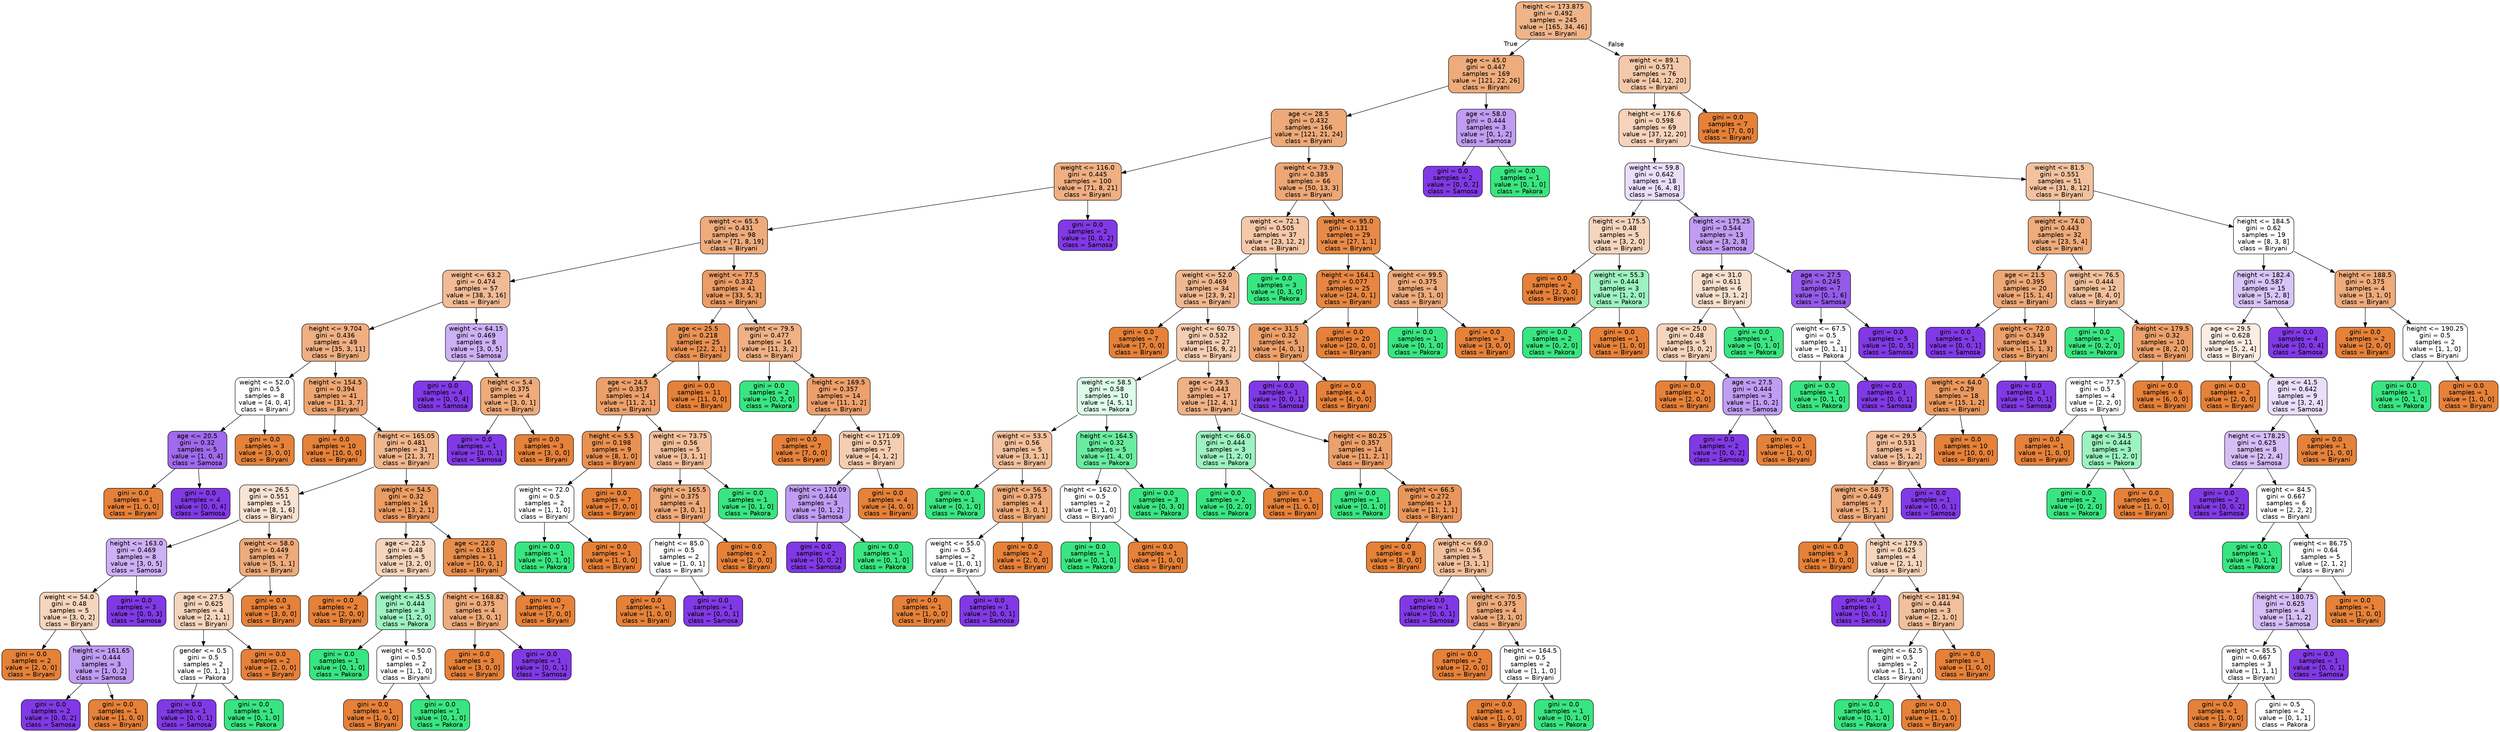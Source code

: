 digraph Tree {
node [shape=box, style="filled, rounded", color="black", fontname=helvetica] ;
edge [fontname=helvetica] ;
0 [label="height <= 173.875\ngini = 0.492\nsamples = 245\nvalue = [165, 34, 46]\nclass = Biryani", fillcolor="#efb489"] ;
1 [label="age <= 45.0\ngini = 0.447\nsamples = 169\nvalue = [121, 22, 26]\nclass = Biryani", fillcolor="#eeab7b"] ;
0 -> 1 [labeldistance=2.5, labelangle=45, headlabel="True"] ;
2 [label="age <= 28.5\ngini = 0.432\nsamples = 166\nvalue = [121, 21, 24]\nclass = Biryani", fillcolor="#eda978"] ;
1 -> 2 ;
3 [label="weight <= 116.0\ngini = 0.445\nsamples = 100\nvalue = [71, 8, 21]\nclass = Biryani", fillcolor="#efaf82"] ;
2 -> 3 ;
4 [label="weight <= 65.5\ngini = 0.431\nsamples = 98\nvalue = [71, 8, 19]\nclass = Biryani", fillcolor="#eeac7d"] ;
3 -> 4 ;
5 [label="weight <= 63.2\ngini = 0.474\nsamples = 57\nvalue = [38, 3, 16]\nclass = Biryani", fillcolor="#f1bb95"] ;
4 -> 5 ;
6 [label="height <= 9.704\ngini = 0.436\nsamples = 49\nvalue = [35, 3, 11]\nclass = Biryani", fillcolor="#efaf82"] ;
5 -> 6 ;
7 [label="weight <= 52.0\ngini = 0.5\nsamples = 8\nvalue = [4, 0, 4]\nclass = Biryani", fillcolor="#ffffff"] ;
6 -> 7 ;
8 [label="age <= 20.5\ngini = 0.32\nsamples = 5\nvalue = [1, 0, 4]\nclass = Samosa", fillcolor="#a06aec"] ;
7 -> 8 ;
9 [label="gini = 0.0\nsamples = 1\nvalue = [1, 0, 0]\nclass = Biryani", fillcolor="#e58139"] ;
8 -> 9 ;
10 [label="gini = 0.0\nsamples = 4\nvalue = [0, 0, 4]\nclass = Samosa", fillcolor="#8139e5"] ;
8 -> 10 ;
11 [label="gini = 0.0\nsamples = 3\nvalue = [3, 0, 0]\nclass = Biryani", fillcolor="#e58139"] ;
7 -> 11 ;
12 [label="height <= 154.5\ngini = 0.394\nsamples = 41\nvalue = [31, 3, 7]\nclass = Biryani", fillcolor="#eda673"] ;
6 -> 12 ;
13 [label="gini = 0.0\nsamples = 10\nvalue = [10, 0, 0]\nclass = Biryani", fillcolor="#e58139"] ;
12 -> 13 ;
14 [label="height <= 165.05\ngini = 0.481\nsamples = 31\nvalue = [21, 3, 7]\nclass = Biryani", fillcolor="#f0b68c"] ;
12 -> 14 ;
15 [label="age <= 26.5\ngini = 0.551\nsamples = 15\nvalue = [8, 1, 6]\nclass = Biryani", fillcolor="#f9e3d3"] ;
14 -> 15 ;
16 [label="height <= 163.0\ngini = 0.469\nsamples = 8\nvalue = [3, 0, 5]\nclass = Samosa", fillcolor="#cdb0f5"] ;
15 -> 16 ;
17 [label="weight <= 54.0\ngini = 0.48\nsamples = 5\nvalue = [3, 0, 2]\nclass = Biryani", fillcolor="#f6d5bd"] ;
16 -> 17 ;
18 [label="gini = 0.0\nsamples = 2\nvalue = [2, 0, 0]\nclass = Biryani", fillcolor="#e58139"] ;
17 -> 18 ;
19 [label="height <= 161.65\ngini = 0.444\nsamples = 3\nvalue = [1, 0, 2]\nclass = Samosa", fillcolor="#c09cf2"] ;
17 -> 19 ;
20 [label="gini = 0.0\nsamples = 2\nvalue = [0, 0, 2]\nclass = Samosa", fillcolor="#8139e5"] ;
19 -> 20 ;
21 [label="gini = 0.0\nsamples = 1\nvalue = [1, 0, 0]\nclass = Biryani", fillcolor="#e58139"] ;
19 -> 21 ;
22 [label="gini = 0.0\nsamples = 3\nvalue = [0, 0, 3]\nclass = Samosa", fillcolor="#8139e5"] ;
16 -> 22 ;
23 [label="weight <= 58.0\ngini = 0.449\nsamples = 7\nvalue = [5, 1, 1]\nclass = Biryani", fillcolor="#eeab7b"] ;
15 -> 23 ;
24 [label="age <= 27.5\ngini = 0.625\nsamples = 4\nvalue = [2, 1, 1]\nclass = Biryani", fillcolor="#f6d5bd"] ;
23 -> 24 ;
25 [label="gender <= 0.5\ngini = 0.5\nsamples = 2\nvalue = [0, 1, 1]\nclass = Pakora", fillcolor="#ffffff"] ;
24 -> 25 ;
26 [label="gini = 0.0\nsamples = 1\nvalue = [0, 0, 1]\nclass = Samosa", fillcolor="#8139e5"] ;
25 -> 26 ;
27 [label="gini = 0.0\nsamples = 1\nvalue = [0, 1, 0]\nclass = Pakora", fillcolor="#39e581"] ;
25 -> 27 ;
28 [label="gini = 0.0\nsamples = 2\nvalue = [2, 0, 0]\nclass = Biryani", fillcolor="#e58139"] ;
24 -> 28 ;
29 [label="gini = 0.0\nsamples = 3\nvalue = [3, 0, 0]\nclass = Biryani", fillcolor="#e58139"] ;
23 -> 29 ;
30 [label="weight <= 54.5\ngini = 0.32\nsamples = 16\nvalue = [13, 2, 1]\nclass = Biryani", fillcolor="#eb9c63"] ;
14 -> 30 ;
31 [label="age <= 22.5\ngini = 0.48\nsamples = 5\nvalue = [3, 2, 0]\nclass = Biryani", fillcolor="#f6d5bd"] ;
30 -> 31 ;
32 [label="gini = 0.0\nsamples = 2\nvalue = [2, 0, 0]\nclass = Biryani", fillcolor="#e58139"] ;
31 -> 32 ;
33 [label="weight <= 45.5\ngini = 0.444\nsamples = 3\nvalue = [1, 2, 0]\nclass = Pakora", fillcolor="#9cf2c0"] ;
31 -> 33 ;
34 [label="gini = 0.0\nsamples = 1\nvalue = [0, 1, 0]\nclass = Pakora", fillcolor="#39e581"] ;
33 -> 34 ;
35 [label="weight <= 50.0\ngini = 0.5\nsamples = 2\nvalue = [1, 1, 0]\nclass = Biryani", fillcolor="#ffffff"] ;
33 -> 35 ;
36 [label="gini = 0.0\nsamples = 1\nvalue = [1, 0, 0]\nclass = Biryani", fillcolor="#e58139"] ;
35 -> 36 ;
37 [label="gini = 0.0\nsamples = 1\nvalue = [0, 1, 0]\nclass = Pakora", fillcolor="#39e581"] ;
35 -> 37 ;
38 [label="age <= 22.0\ngini = 0.165\nsamples = 11\nvalue = [10, 0, 1]\nclass = Biryani", fillcolor="#e88e4d"] ;
30 -> 38 ;
39 [label="height <= 168.82\ngini = 0.375\nsamples = 4\nvalue = [3, 0, 1]\nclass = Biryani", fillcolor="#eeab7b"] ;
38 -> 39 ;
40 [label="gini = 0.0\nsamples = 3\nvalue = [3, 0, 0]\nclass = Biryani", fillcolor="#e58139"] ;
39 -> 40 ;
41 [label="gini = 0.0\nsamples = 1\nvalue = [0, 0, 1]\nclass = Samosa", fillcolor="#8139e5"] ;
39 -> 41 ;
42 [label="gini = 0.0\nsamples = 7\nvalue = [7, 0, 0]\nclass = Biryani", fillcolor="#e58139"] ;
38 -> 42 ;
43 [label="weight <= 64.15\ngini = 0.469\nsamples = 8\nvalue = [3, 0, 5]\nclass = Samosa", fillcolor="#cdb0f5"] ;
5 -> 43 ;
44 [label="gini = 0.0\nsamples = 4\nvalue = [0, 0, 4]\nclass = Samosa", fillcolor="#8139e5"] ;
43 -> 44 ;
45 [label="height <= 5.4\ngini = 0.375\nsamples = 4\nvalue = [3, 0, 1]\nclass = Biryani", fillcolor="#eeab7b"] ;
43 -> 45 ;
46 [label="gini = 0.0\nsamples = 1\nvalue = [0, 0, 1]\nclass = Samosa", fillcolor="#8139e5"] ;
45 -> 46 ;
47 [label="gini = 0.0\nsamples = 3\nvalue = [3, 0, 0]\nclass = Biryani", fillcolor="#e58139"] ;
45 -> 47 ;
48 [label="weight <= 77.5\ngini = 0.332\nsamples = 41\nvalue = [33, 5, 3]\nclass = Biryani", fillcolor="#eb9d65"] ;
4 -> 48 ;
49 [label="age <= 25.5\ngini = 0.218\nsamples = 25\nvalue = [22, 2, 1]\nclass = Biryani", fillcolor="#e89153"] ;
48 -> 49 ;
50 [label="age <= 24.5\ngini = 0.357\nsamples = 14\nvalue = [11, 2, 1]\nclass = Biryani", fillcolor="#eca06b"] ;
49 -> 50 ;
51 [label="height <= 5.5\ngini = 0.198\nsamples = 9\nvalue = [8, 1, 0]\nclass = Biryani", fillcolor="#e89152"] ;
50 -> 51 ;
52 [label="weight <= 72.0\ngini = 0.5\nsamples = 2\nvalue = [1, 1, 0]\nclass = Biryani", fillcolor="#ffffff"] ;
51 -> 52 ;
53 [label="gini = 0.0\nsamples = 1\nvalue = [0, 1, 0]\nclass = Pakora", fillcolor="#39e581"] ;
52 -> 53 ;
54 [label="gini = 0.0\nsamples = 1\nvalue = [1, 0, 0]\nclass = Biryani", fillcolor="#e58139"] ;
52 -> 54 ;
55 [label="gini = 0.0\nsamples = 7\nvalue = [7, 0, 0]\nclass = Biryani", fillcolor="#e58139"] ;
51 -> 55 ;
56 [label="weight <= 73.75\ngini = 0.56\nsamples = 5\nvalue = [3, 1, 1]\nclass = Biryani", fillcolor="#f2c09c"] ;
50 -> 56 ;
57 [label="height <= 165.5\ngini = 0.375\nsamples = 4\nvalue = [3, 0, 1]\nclass = Biryani", fillcolor="#eeab7b"] ;
56 -> 57 ;
58 [label="height <= 85.0\ngini = 0.5\nsamples = 2\nvalue = [1, 0, 1]\nclass = Biryani", fillcolor="#ffffff"] ;
57 -> 58 ;
59 [label="gini = 0.0\nsamples = 1\nvalue = [1, 0, 0]\nclass = Biryani", fillcolor="#e58139"] ;
58 -> 59 ;
60 [label="gini = 0.0\nsamples = 1\nvalue = [0, 0, 1]\nclass = Samosa", fillcolor="#8139e5"] ;
58 -> 60 ;
61 [label="gini = 0.0\nsamples = 2\nvalue = [2, 0, 0]\nclass = Biryani", fillcolor="#e58139"] ;
57 -> 61 ;
62 [label="gini = 0.0\nsamples = 1\nvalue = [0, 1, 0]\nclass = Pakora", fillcolor="#39e581"] ;
56 -> 62 ;
63 [label="gini = 0.0\nsamples = 11\nvalue = [11, 0, 0]\nclass = Biryani", fillcolor="#e58139"] ;
49 -> 63 ;
64 [label="weight <= 79.5\ngini = 0.477\nsamples = 16\nvalue = [11, 3, 2]\nclass = Biryani", fillcolor="#efb185"] ;
48 -> 64 ;
65 [label="gini = 0.0\nsamples = 2\nvalue = [0, 2, 0]\nclass = Pakora", fillcolor="#39e581"] ;
64 -> 65 ;
66 [label="height <= 169.5\ngini = 0.357\nsamples = 14\nvalue = [11, 1, 2]\nclass = Biryani", fillcolor="#eca06b"] ;
64 -> 66 ;
67 [label="gini = 0.0\nsamples = 7\nvalue = [7, 0, 0]\nclass = Biryani", fillcolor="#e58139"] ;
66 -> 67 ;
68 [label="height <= 171.09\ngini = 0.571\nsamples = 7\nvalue = [4, 1, 2]\nclass = Biryani", fillcolor="#f5cdb0"] ;
66 -> 68 ;
69 [label="height <= 170.09\ngini = 0.444\nsamples = 3\nvalue = [0, 1, 2]\nclass = Samosa", fillcolor="#c09cf2"] ;
68 -> 69 ;
70 [label="gini = 0.0\nsamples = 2\nvalue = [0, 0, 2]\nclass = Samosa", fillcolor="#8139e5"] ;
69 -> 70 ;
71 [label="gini = 0.0\nsamples = 1\nvalue = [0, 1, 0]\nclass = Pakora", fillcolor="#39e581"] ;
69 -> 71 ;
72 [label="gini = 0.0\nsamples = 4\nvalue = [4, 0, 0]\nclass = Biryani", fillcolor="#e58139"] ;
68 -> 72 ;
73 [label="gini = 0.0\nsamples = 2\nvalue = [0, 0, 2]\nclass = Samosa", fillcolor="#8139e5"] ;
3 -> 73 ;
74 [label="weight <= 73.9\ngini = 0.385\nsamples = 66\nvalue = [50, 13, 3]\nclass = Biryani", fillcolor="#eda775"] ;
2 -> 74 ;
75 [label="weight <= 72.1\ngini = 0.505\nsamples = 37\nvalue = [23, 12, 2]\nclass = Biryani", fillcolor="#f4c8a8"] ;
74 -> 75 ;
76 [label="weight <= 52.0\ngini = 0.469\nsamples = 34\nvalue = [23, 9, 2]\nclass = Biryani", fillcolor="#f0b890"] ;
75 -> 76 ;
77 [label="gini = 0.0\nsamples = 7\nvalue = [7, 0, 0]\nclass = Biryani", fillcolor="#e58139"] ;
76 -> 77 ;
78 [label="weight <= 60.75\ngini = 0.532\nsamples = 27\nvalue = [16, 9, 2]\nclass = Biryani", fillcolor="#f5ceb2"] ;
76 -> 78 ;
79 [label="weight <= 58.5\ngini = 0.58\nsamples = 10\nvalue = [4, 5, 1]\nclass = Pakora", fillcolor="#defbea"] ;
78 -> 79 ;
80 [label="weight <= 53.5\ngini = 0.56\nsamples = 5\nvalue = [3, 1, 1]\nclass = Biryani", fillcolor="#f2c09c"] ;
79 -> 80 ;
81 [label="gini = 0.0\nsamples = 1\nvalue = [0, 1, 0]\nclass = Pakora", fillcolor="#39e581"] ;
80 -> 81 ;
82 [label="weight <= 56.5\ngini = 0.375\nsamples = 4\nvalue = [3, 0, 1]\nclass = Biryani", fillcolor="#eeab7b"] ;
80 -> 82 ;
83 [label="weight <= 55.0\ngini = 0.5\nsamples = 2\nvalue = [1, 0, 1]\nclass = Biryani", fillcolor="#ffffff"] ;
82 -> 83 ;
84 [label="gini = 0.0\nsamples = 1\nvalue = [1, 0, 0]\nclass = Biryani", fillcolor="#e58139"] ;
83 -> 84 ;
85 [label="gini = 0.0\nsamples = 1\nvalue = [0, 0, 1]\nclass = Samosa", fillcolor="#8139e5"] ;
83 -> 85 ;
86 [label="gini = 0.0\nsamples = 2\nvalue = [2, 0, 0]\nclass = Biryani", fillcolor="#e58139"] ;
82 -> 86 ;
87 [label="height <= 164.5\ngini = 0.32\nsamples = 5\nvalue = [1, 4, 0]\nclass = Pakora", fillcolor="#6aeca0"] ;
79 -> 87 ;
88 [label="height <= 162.0\ngini = 0.5\nsamples = 2\nvalue = [1, 1, 0]\nclass = Biryani", fillcolor="#ffffff"] ;
87 -> 88 ;
89 [label="gini = 0.0\nsamples = 1\nvalue = [0, 1, 0]\nclass = Pakora", fillcolor="#39e581"] ;
88 -> 89 ;
90 [label="gini = 0.0\nsamples = 1\nvalue = [1, 0, 0]\nclass = Biryani", fillcolor="#e58139"] ;
88 -> 90 ;
91 [label="gini = 0.0\nsamples = 3\nvalue = [0, 3, 0]\nclass = Pakora", fillcolor="#39e581"] ;
87 -> 91 ;
92 [label="age <= 29.5\ngini = 0.443\nsamples = 17\nvalue = [12, 4, 1]\nclass = Biryani", fillcolor="#efb185"] ;
78 -> 92 ;
93 [label="weight <= 66.0\ngini = 0.444\nsamples = 3\nvalue = [1, 2, 0]\nclass = Pakora", fillcolor="#9cf2c0"] ;
92 -> 93 ;
94 [label="gini = 0.0\nsamples = 2\nvalue = [0, 2, 0]\nclass = Pakora", fillcolor="#39e581"] ;
93 -> 94 ;
95 [label="gini = 0.0\nsamples = 1\nvalue = [1, 0, 0]\nclass = Biryani", fillcolor="#e58139"] ;
93 -> 95 ;
96 [label="height <= 80.25\ngini = 0.357\nsamples = 14\nvalue = [11, 2, 1]\nclass = Biryani", fillcolor="#eca06b"] ;
92 -> 96 ;
97 [label="gini = 0.0\nsamples = 1\nvalue = [0, 1, 0]\nclass = Pakora", fillcolor="#39e581"] ;
96 -> 97 ;
98 [label="weight <= 66.5\ngini = 0.272\nsamples = 13\nvalue = [11, 1, 1]\nclass = Biryani", fillcolor="#e9965a"] ;
96 -> 98 ;
99 [label="gini = 0.0\nsamples = 8\nvalue = [8, 0, 0]\nclass = Biryani", fillcolor="#e58139"] ;
98 -> 99 ;
100 [label="weight <= 69.0\ngini = 0.56\nsamples = 5\nvalue = [3, 1, 1]\nclass = Biryani", fillcolor="#f2c09c"] ;
98 -> 100 ;
101 [label="gini = 0.0\nsamples = 1\nvalue = [0, 0, 1]\nclass = Samosa", fillcolor="#8139e5"] ;
100 -> 101 ;
102 [label="weight <= 70.5\ngini = 0.375\nsamples = 4\nvalue = [3, 1, 0]\nclass = Biryani", fillcolor="#eeab7b"] ;
100 -> 102 ;
103 [label="gini = 0.0\nsamples = 2\nvalue = [2, 0, 0]\nclass = Biryani", fillcolor="#e58139"] ;
102 -> 103 ;
104 [label="height <= 164.5\ngini = 0.5\nsamples = 2\nvalue = [1, 1, 0]\nclass = Biryani", fillcolor="#ffffff"] ;
102 -> 104 ;
105 [label="gini = 0.0\nsamples = 1\nvalue = [1, 0, 0]\nclass = Biryani", fillcolor="#e58139"] ;
104 -> 105 ;
106 [label="gini = 0.0\nsamples = 1\nvalue = [0, 1, 0]\nclass = Pakora", fillcolor="#39e581"] ;
104 -> 106 ;
107 [label="gini = 0.0\nsamples = 3\nvalue = [0, 3, 0]\nclass = Pakora", fillcolor="#39e581"] ;
75 -> 107 ;
108 [label="weight <= 95.0\ngini = 0.131\nsamples = 29\nvalue = [27, 1, 1]\nclass = Biryani", fillcolor="#e78a47"] ;
74 -> 108 ;
109 [label="height <= 164.1\ngini = 0.077\nsamples = 25\nvalue = [24, 0, 1]\nclass = Biryani", fillcolor="#e68641"] ;
108 -> 109 ;
110 [label="age <= 31.5\ngini = 0.32\nsamples = 5\nvalue = [4, 0, 1]\nclass = Biryani", fillcolor="#eca06a"] ;
109 -> 110 ;
111 [label="gini = 0.0\nsamples = 1\nvalue = [0, 0, 1]\nclass = Samosa", fillcolor="#8139e5"] ;
110 -> 111 ;
112 [label="gini = 0.0\nsamples = 4\nvalue = [4, 0, 0]\nclass = Biryani", fillcolor="#e58139"] ;
110 -> 112 ;
113 [label="gini = 0.0\nsamples = 20\nvalue = [20, 0, 0]\nclass = Biryani", fillcolor="#e58139"] ;
109 -> 113 ;
114 [label="weight <= 99.5\ngini = 0.375\nsamples = 4\nvalue = [3, 1, 0]\nclass = Biryani", fillcolor="#eeab7b"] ;
108 -> 114 ;
115 [label="gini = 0.0\nsamples = 1\nvalue = [0, 1, 0]\nclass = Pakora", fillcolor="#39e581"] ;
114 -> 115 ;
116 [label="gini = 0.0\nsamples = 3\nvalue = [3, 0, 0]\nclass = Biryani", fillcolor="#e58139"] ;
114 -> 116 ;
117 [label="age <= 58.0\ngini = 0.444\nsamples = 3\nvalue = [0, 1, 2]\nclass = Samosa", fillcolor="#c09cf2"] ;
1 -> 117 ;
118 [label="gini = 0.0\nsamples = 2\nvalue = [0, 0, 2]\nclass = Samosa", fillcolor="#8139e5"] ;
117 -> 118 ;
119 [label="gini = 0.0\nsamples = 1\nvalue = [0, 1, 0]\nclass = Pakora", fillcolor="#39e581"] ;
117 -> 119 ;
120 [label="weight <= 89.1\ngini = 0.571\nsamples = 76\nvalue = [44, 12, 20]\nclass = Biryani", fillcolor="#f4c9aa"] ;
0 -> 120 [labeldistance=2.5, labelangle=-45, headlabel="False"] ;
121 [label="height <= 176.6\ngini = 0.598\nsamples = 69\nvalue = [37, 12, 20]\nclass = Biryani", fillcolor="#f6d3ba"] ;
120 -> 121 ;
122 [label="weight <= 59.8\ngini = 0.642\nsamples = 18\nvalue = [6, 4, 8]\nclass = Samosa", fillcolor="#eadefb"] ;
121 -> 122 ;
123 [label="height <= 175.5\ngini = 0.48\nsamples = 5\nvalue = [3, 2, 0]\nclass = Biryani", fillcolor="#f6d5bd"] ;
122 -> 123 ;
124 [label="gini = 0.0\nsamples = 2\nvalue = [2, 0, 0]\nclass = Biryani", fillcolor="#e58139"] ;
123 -> 124 ;
125 [label="weight <= 55.3\ngini = 0.444\nsamples = 3\nvalue = [1, 2, 0]\nclass = Pakora", fillcolor="#9cf2c0"] ;
123 -> 125 ;
126 [label="gini = 0.0\nsamples = 2\nvalue = [0, 2, 0]\nclass = Pakora", fillcolor="#39e581"] ;
125 -> 126 ;
127 [label="gini = 0.0\nsamples = 1\nvalue = [1, 0, 0]\nclass = Biryani", fillcolor="#e58139"] ;
125 -> 127 ;
128 [label="height <= 175.25\ngini = 0.544\nsamples = 13\nvalue = [3, 2, 8]\nclass = Samosa", fillcolor="#c09cf2"] ;
122 -> 128 ;
129 [label="age <= 31.0\ngini = 0.611\nsamples = 6\nvalue = [3, 1, 2]\nclass = Biryani", fillcolor="#f8e0ce"] ;
128 -> 129 ;
130 [label="age <= 25.0\ngini = 0.48\nsamples = 5\nvalue = [3, 0, 2]\nclass = Biryani", fillcolor="#f6d5bd"] ;
129 -> 130 ;
131 [label="gini = 0.0\nsamples = 2\nvalue = [2, 0, 0]\nclass = Biryani", fillcolor="#e58139"] ;
130 -> 131 ;
132 [label="age <= 27.5\ngini = 0.444\nsamples = 3\nvalue = [1, 0, 2]\nclass = Samosa", fillcolor="#c09cf2"] ;
130 -> 132 ;
133 [label="gini = 0.0\nsamples = 2\nvalue = [0, 0, 2]\nclass = Samosa", fillcolor="#8139e5"] ;
132 -> 133 ;
134 [label="gini = 0.0\nsamples = 1\nvalue = [1, 0, 0]\nclass = Biryani", fillcolor="#e58139"] ;
132 -> 134 ;
135 [label="gini = 0.0\nsamples = 1\nvalue = [0, 1, 0]\nclass = Pakora", fillcolor="#39e581"] ;
129 -> 135 ;
136 [label="age <= 27.5\ngini = 0.245\nsamples = 7\nvalue = [0, 1, 6]\nclass = Samosa", fillcolor="#965ae9"] ;
128 -> 136 ;
137 [label="weight <= 67.5\ngini = 0.5\nsamples = 2\nvalue = [0, 1, 1]\nclass = Pakora", fillcolor="#ffffff"] ;
136 -> 137 ;
138 [label="gini = 0.0\nsamples = 1\nvalue = [0, 1, 0]\nclass = Pakora", fillcolor="#39e581"] ;
137 -> 138 ;
139 [label="gini = 0.0\nsamples = 1\nvalue = [0, 0, 1]\nclass = Samosa", fillcolor="#8139e5"] ;
137 -> 139 ;
140 [label="gini = 0.0\nsamples = 5\nvalue = [0, 0, 5]\nclass = Samosa", fillcolor="#8139e5"] ;
136 -> 140 ;
141 [label="weight <= 81.5\ngini = 0.551\nsamples = 51\nvalue = [31, 8, 12]\nclass = Biryani", fillcolor="#f2c29f"] ;
121 -> 141 ;
142 [label="weight <= 74.0\ngini = 0.443\nsamples = 32\nvalue = [23, 5, 4]\nclass = Biryani", fillcolor="#eeab7b"] ;
141 -> 142 ;
143 [label="age <= 21.5\ngini = 0.395\nsamples = 20\nvalue = [15, 1, 4]\nclass = Biryani", fillcolor="#eda877"] ;
142 -> 143 ;
144 [label="gini = 0.0\nsamples = 1\nvalue = [0, 0, 1]\nclass = Samosa", fillcolor="#8139e5"] ;
143 -> 144 ;
145 [label="weight <= 72.0\ngini = 0.349\nsamples = 19\nvalue = [15, 1, 3]\nclass = Biryani", fillcolor="#eca06a"] ;
143 -> 145 ;
146 [label="weight <= 64.0\ngini = 0.29\nsamples = 18\nvalue = [15, 1, 2]\nclass = Biryani", fillcolor="#ea995e"] ;
145 -> 146 ;
147 [label="age <= 29.5\ngini = 0.531\nsamples = 8\nvalue = [5, 1, 2]\nclass = Biryani", fillcolor="#f2c09c"] ;
146 -> 147 ;
148 [label="weight <= 58.75\ngini = 0.449\nsamples = 7\nvalue = [5, 1, 1]\nclass = Biryani", fillcolor="#eeab7b"] ;
147 -> 148 ;
149 [label="gini = 0.0\nsamples = 3\nvalue = [3, 0, 0]\nclass = Biryani", fillcolor="#e58139"] ;
148 -> 149 ;
150 [label="height <= 179.5\ngini = 0.625\nsamples = 4\nvalue = [2, 1, 1]\nclass = Biryani", fillcolor="#f6d5bd"] ;
148 -> 150 ;
151 [label="gini = 0.0\nsamples = 1\nvalue = [0, 0, 1]\nclass = Samosa", fillcolor="#8139e5"] ;
150 -> 151 ;
152 [label="height <= 181.94\ngini = 0.444\nsamples = 3\nvalue = [2, 1, 0]\nclass = Biryani", fillcolor="#f2c09c"] ;
150 -> 152 ;
153 [label="weight <= 62.5\ngini = 0.5\nsamples = 2\nvalue = [1, 1, 0]\nclass = Biryani", fillcolor="#ffffff"] ;
152 -> 153 ;
154 [label="gini = 0.0\nsamples = 1\nvalue = [0, 1, 0]\nclass = Pakora", fillcolor="#39e581"] ;
153 -> 154 ;
155 [label="gini = 0.0\nsamples = 1\nvalue = [1, 0, 0]\nclass = Biryani", fillcolor="#e58139"] ;
153 -> 155 ;
156 [label="gini = 0.0\nsamples = 1\nvalue = [1, 0, 0]\nclass = Biryani", fillcolor="#e58139"] ;
152 -> 156 ;
157 [label="gini = 0.0\nsamples = 1\nvalue = [0, 0, 1]\nclass = Samosa", fillcolor="#8139e5"] ;
147 -> 157 ;
158 [label="gini = 0.0\nsamples = 10\nvalue = [10, 0, 0]\nclass = Biryani", fillcolor="#e58139"] ;
146 -> 158 ;
159 [label="gini = 0.0\nsamples = 1\nvalue = [0, 0, 1]\nclass = Samosa", fillcolor="#8139e5"] ;
145 -> 159 ;
160 [label="weight <= 76.5\ngini = 0.444\nsamples = 12\nvalue = [8, 4, 0]\nclass = Biryani", fillcolor="#f2c09c"] ;
142 -> 160 ;
161 [label="gini = 0.0\nsamples = 2\nvalue = [0, 2, 0]\nclass = Pakora", fillcolor="#39e581"] ;
160 -> 161 ;
162 [label="height <= 179.5\ngini = 0.32\nsamples = 10\nvalue = [8, 2, 0]\nclass = Biryani", fillcolor="#eca06a"] ;
160 -> 162 ;
163 [label="weight <= 77.5\ngini = 0.5\nsamples = 4\nvalue = [2, 2, 0]\nclass = Biryani", fillcolor="#ffffff"] ;
162 -> 163 ;
164 [label="gini = 0.0\nsamples = 1\nvalue = [1, 0, 0]\nclass = Biryani", fillcolor="#e58139"] ;
163 -> 164 ;
165 [label="age <= 34.5\ngini = 0.444\nsamples = 3\nvalue = [1, 2, 0]\nclass = Pakora", fillcolor="#9cf2c0"] ;
163 -> 165 ;
166 [label="gini = 0.0\nsamples = 2\nvalue = [0, 2, 0]\nclass = Pakora", fillcolor="#39e581"] ;
165 -> 166 ;
167 [label="gini = 0.0\nsamples = 1\nvalue = [1, 0, 0]\nclass = Biryani", fillcolor="#e58139"] ;
165 -> 167 ;
168 [label="gini = 0.0\nsamples = 6\nvalue = [6, 0, 0]\nclass = Biryani", fillcolor="#e58139"] ;
162 -> 168 ;
169 [label="height <= 184.5\ngini = 0.62\nsamples = 19\nvalue = [8, 3, 8]\nclass = Biryani", fillcolor="#ffffff"] ;
141 -> 169 ;
170 [label="height <= 182.4\ngini = 0.587\nsamples = 15\nvalue = [5, 2, 8]\nclass = Samosa", fillcolor="#d9c4f7"] ;
169 -> 170 ;
171 [label="age <= 29.5\ngini = 0.628\nsamples = 11\nvalue = [5, 2, 4]\nclass = Biryani", fillcolor="#fbede3"] ;
170 -> 171 ;
172 [label="gini = 0.0\nsamples = 2\nvalue = [2, 0, 0]\nclass = Biryani", fillcolor="#e58139"] ;
171 -> 172 ;
173 [label="age <= 41.5\ngini = 0.642\nsamples = 9\nvalue = [3, 2, 4]\nclass = Samosa", fillcolor="#eadefb"] ;
171 -> 173 ;
174 [label="height <= 178.25\ngini = 0.625\nsamples = 8\nvalue = [2, 2, 4]\nclass = Samosa", fillcolor="#d5bdf6"] ;
173 -> 174 ;
175 [label="gini = 0.0\nsamples = 2\nvalue = [0, 0, 2]\nclass = Samosa", fillcolor="#8139e5"] ;
174 -> 175 ;
176 [label="weight <= 84.5\ngini = 0.667\nsamples = 6\nvalue = [2, 2, 2]\nclass = Biryani", fillcolor="#ffffff"] ;
174 -> 176 ;
177 [label="gini = 0.0\nsamples = 1\nvalue = [0, 1, 0]\nclass = Pakora", fillcolor="#39e581"] ;
176 -> 177 ;
178 [label="weight <= 86.75\ngini = 0.64\nsamples = 5\nvalue = [2, 1, 2]\nclass = Biryani", fillcolor="#ffffff"] ;
176 -> 178 ;
179 [label="height <= 180.75\ngini = 0.625\nsamples = 4\nvalue = [1, 1, 2]\nclass = Samosa", fillcolor="#d5bdf6"] ;
178 -> 179 ;
180 [label="weight <= 85.5\ngini = 0.667\nsamples = 3\nvalue = [1, 1, 1]\nclass = Biryani", fillcolor="#ffffff"] ;
179 -> 180 ;
181 [label="gini = 0.0\nsamples = 1\nvalue = [1, 0, 0]\nclass = Biryani", fillcolor="#e58139"] ;
180 -> 181 ;
182 [label="gini = 0.5\nsamples = 2\nvalue = [0, 1, 1]\nclass = Pakora", fillcolor="#ffffff"] ;
180 -> 182 ;
183 [label="gini = 0.0\nsamples = 1\nvalue = [0, 0, 1]\nclass = Samosa", fillcolor="#8139e5"] ;
179 -> 183 ;
184 [label="gini = 0.0\nsamples = 1\nvalue = [1, 0, 0]\nclass = Biryani", fillcolor="#e58139"] ;
178 -> 184 ;
185 [label="gini = 0.0\nsamples = 1\nvalue = [1, 0, 0]\nclass = Biryani", fillcolor="#e58139"] ;
173 -> 185 ;
186 [label="gini = 0.0\nsamples = 4\nvalue = [0, 0, 4]\nclass = Samosa", fillcolor="#8139e5"] ;
170 -> 186 ;
187 [label="height <= 188.5\ngini = 0.375\nsamples = 4\nvalue = [3, 1, 0]\nclass = Biryani", fillcolor="#eeab7b"] ;
169 -> 187 ;
188 [label="gini = 0.0\nsamples = 2\nvalue = [2, 0, 0]\nclass = Biryani", fillcolor="#e58139"] ;
187 -> 188 ;
189 [label="height <= 190.25\ngini = 0.5\nsamples = 2\nvalue = [1, 1, 0]\nclass = Biryani", fillcolor="#ffffff"] ;
187 -> 189 ;
190 [label="gini = 0.0\nsamples = 1\nvalue = [0, 1, 0]\nclass = Pakora", fillcolor="#39e581"] ;
189 -> 190 ;
191 [label="gini = 0.0\nsamples = 1\nvalue = [1, 0, 0]\nclass = Biryani", fillcolor="#e58139"] ;
189 -> 191 ;
192 [label="gini = 0.0\nsamples = 7\nvalue = [7, 0, 0]\nclass = Biryani", fillcolor="#e58139"] ;
120 -> 192 ;
}